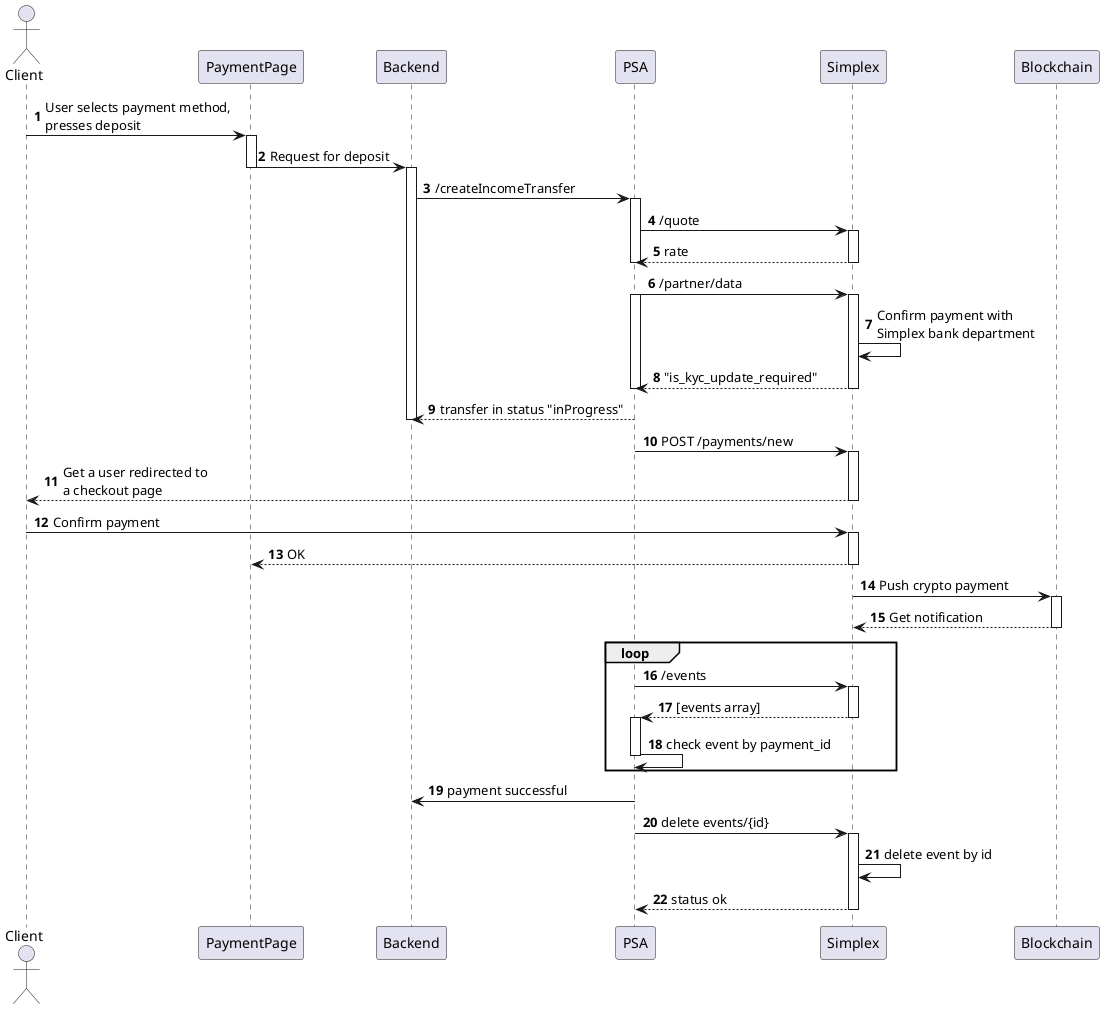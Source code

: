 @startuml
autonumber

actor Client
participant PaymentPage
participant Backend
participant PSA
participant Simplex
participant Blockchain


Client -> PaymentPage: User selects payment method, \npresses deposit
activate PaymentPage

PaymentPage -> Backend --: Request for deposit
activate Backend

Backend -> PSA ++: /createIncomeTransfer

PSA -> Simplex ++: /quote
Simplex --> PSA --: rate
deactivate PSA

PSA -> Simplex ++: /partner/data
activate PSA

Simplex -> Simplex : Confirm payment with \nSimplex bank department

Simplex --> PSA --: "is_kyc_update_required"
deactivate Simplex
deactivate PSA

PSA --> Backend: transfer in status "inProgress"
deactivate Backend

PSA -> Simplex ++: POST /payments/new
Simplex --> Client --: Get a user redirected to \na checkout page

Client -> Simplex ++: Confirm payment
Simplex --> PaymentPage --: OK

Simplex -> Blockchain ++: Push crypto payment
Blockchain --> Simplex --: Get notification


loop

PSA -> Simplex: /events
activate Simplex

Simplex --> PSA: [events array]
deactivate Simplex

activate PSA
PSA -> PSA --: check event by payment_id

end

PSA -> Backend: payment successful

PSA -> Simplex: delete events/{id}
activate Simplex

Simplex -> Simplex: delete event by id

Simplex --> PSA: status ok
deactivate Simplex



@enduml